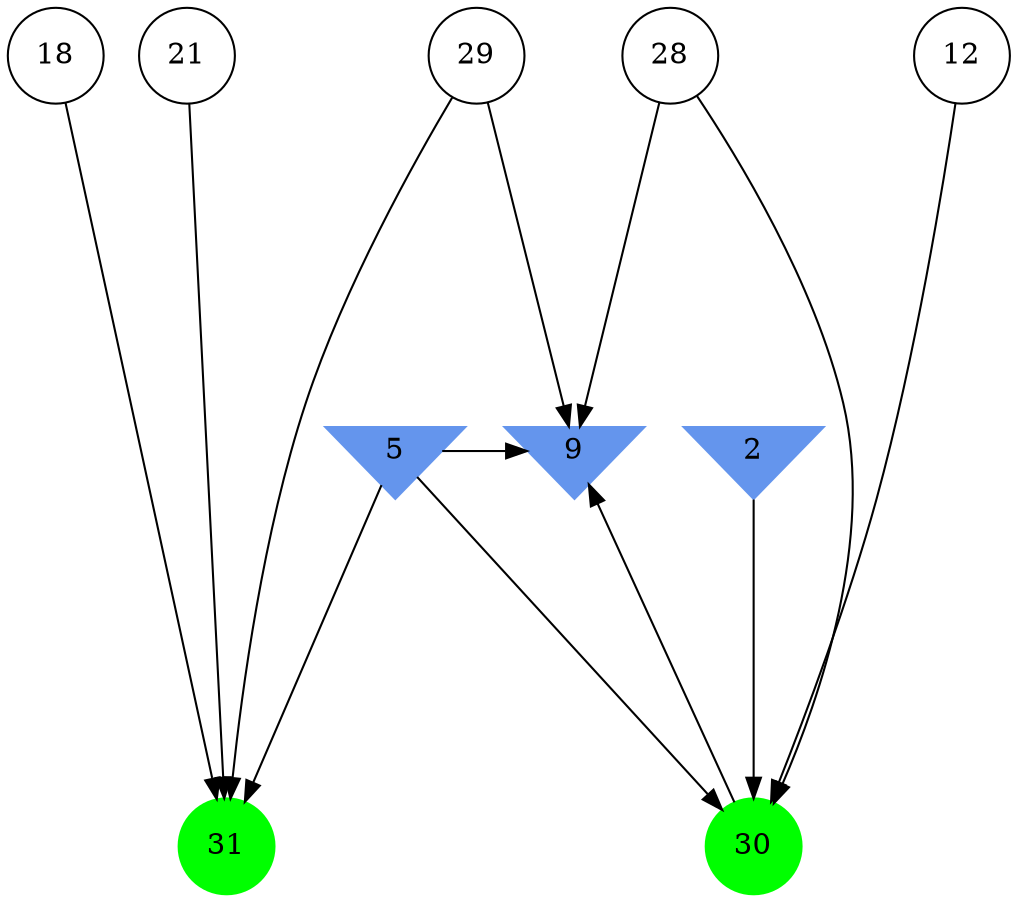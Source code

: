 digraph brain {
	ranksep=2.0;
	2 [shape=invtriangle,style=filled,color=cornflowerblue];
	5 [shape=invtriangle,style=filled,color=cornflowerblue];
	9 [shape=invtriangle,style=filled,color=cornflowerblue];
	12 [shape=circle,color=black];
	18 [shape=circle,color=black];
	21 [shape=circle,color=black];
	28 [shape=circle,color=black];
	29 [shape=circle,color=black];
	30 [shape=circle,style=filled,color=green];
	31 [shape=circle,style=filled,color=green];
	2	->	30;
	5	->	30;
	28	->	30;
	12	->	30;
	21	->	31;
	18	->	31;
	5	->	31;
	29	->	31;
	30	->	9;
	28	->	9;
	29	->	9;
	5	->	9;
	{ rank=same; 2; 5; 9; }
	{ rank=same; 12; 18; 21; 28; 29; }
	{ rank=same; 30; 31; }
}
